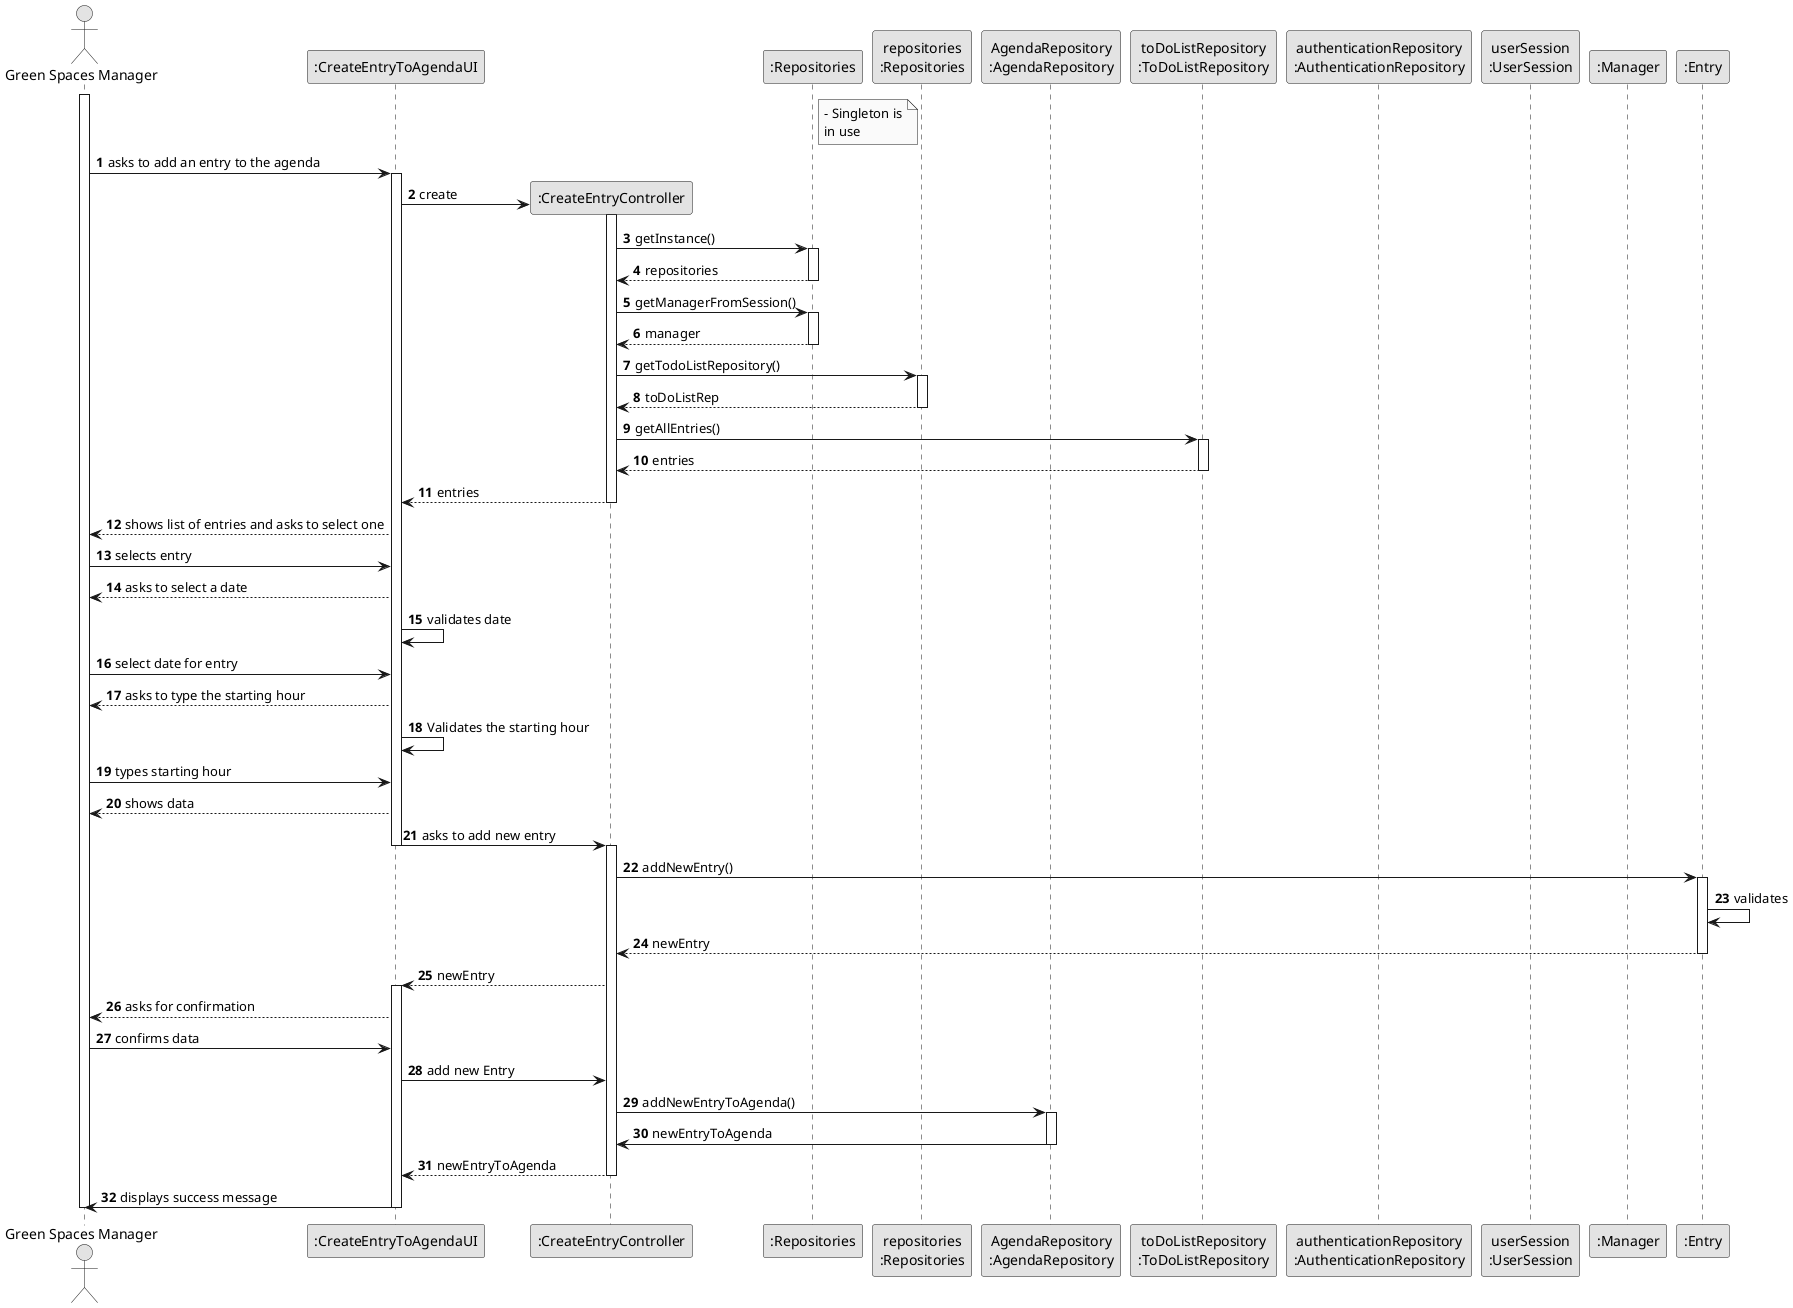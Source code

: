 @startuml
skinparam monochrome true
skinparam packageStyle rectangle
skinparam shadowing false

autonumber

'hide footbox

actor "Green Spaces Manager" as GSM
participant ":CreateEntryToAgendaUI" as UI
participant ":CreateEntryController" as controller
participant ":Repositories" as singleton
participant "repositories\n:Repositories" as rep
participant "AgendaRepository\n:AgendaRepository" as agendaRep
participant "toDoListRepository\n:ToDoListRepository" as toDoListRep
participant "authenticationRepository\n:AuthenticationRepository" as AUTH_REPO
participant "userSession\n:UserSession" as USR_SESSION
participant ":Manager" as manager
participant ":Entry" as Entry



note right of singleton
    - Singleton is
    in use
end note

        activate GSM

        GSM -> UI : asks to add an entry to the agenda
        activate UI
            'create controller
        UI -> controller** : create
        activate controller

        controller-> singleton : getInstance()
        activate singleton

        singleton --> controller : repositories
        deactivate singleton

        controller -> singleton : getManagerFromSession()


        activate singleton

        singleton --> controller : manager

        deactivate singleton




        controller -> rep : getTodoListRepository()
        activate rep

        rep --> controller : toDoListRep
        deactivate rep

        controller -> toDoListRep : getAllEntries()
        activate toDoListRep

        toDoListRep --> controller : entries
        deactivate toDoListRep


        controller --> UI : entries
        deactivate controller

        UI --> GSM : shows list of entries and asks to select one


        GSM -> UI : selects entry

        UI --> GSM: asks to select a date
        UI -> UI : validates date
        GSM -> UI : select date for entry

        UI --> GSM : asks to type the starting hour
        UI -> UI : Validates the starting hour
        GSM -> UI : types starting hour




        UI --> GSM : shows data

                UI -> controller : asks to add new entry
                deactivate UI
                activate controller

                controller -> Entry : addNewEntry()
                activate Entry
                Entry -> Entry : validates
                Entry --> controller : newEntry
                deactivate Entry

                controller --> UI : newEntry
                activate UI

                UI --> GSM : asks for confirmation
                GSM -> UI : confirms data

                UI -> controller : add new Entry
                controller -> agendaRep : addNewEntryToAgenda()
                activate agendaRep

                agendaRep -> controller: newEntryToAgenda
                deactivate agendaRep
                controller --> UI : newEntryToAgenda
                deactivate controller
                UI -> GSM : displays success message




        deactivate UI

        deactivate GSM

@enduml